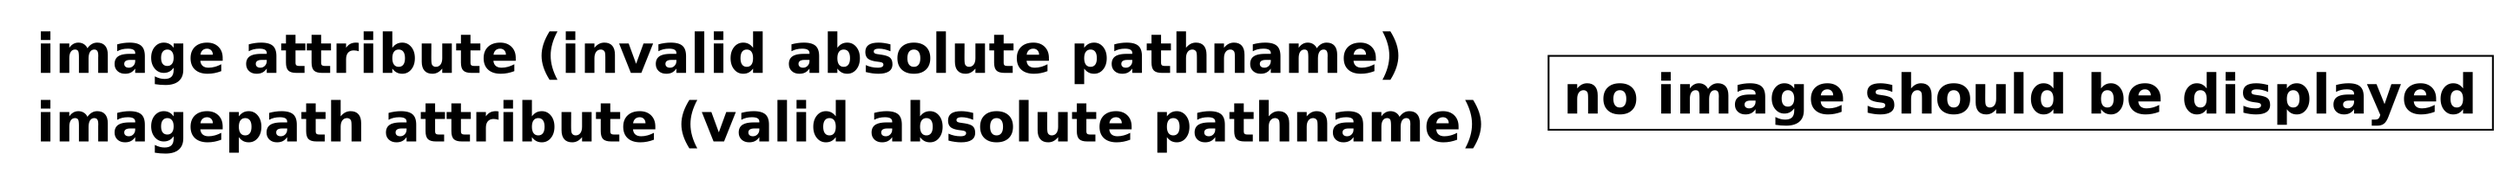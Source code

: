 graph G { imagepath="/home/dperry/work_related/graphviz_repos/graphviz/rtest/imagepath_test/imagepath_dir/"

a[shape=plaintext,label=<<TABLE CELLSPACING="2" CELLPADDING="2" BORDER="0" 
CELLBORDER="0"><TR><TD><TABLE CELLSPACING="3" CELLPADDING="1" BORDER="0" 
CELLBORDER="0">
<TR><TD ALIGN="left"><FONT POINT-SIZE="30.0" FACE="Helvetica-Bold">image attribute (invalid absolute pathname)</FONT></TD></TR><TR><TD ALIGN="left"><FONT POINT-SIZE="30.0" FACE="Helvetica-Bold">imagepath attribute (valid absolute pathname)</FONT></TD></TR>
</TABLE></TD></TR></TABLE>>];
b[shape=box,fontsize=30,fontname="Helvetica-Bold",label="no image should be displayed",image="/inv_dir/image.jpg",labelloc=b];
}

